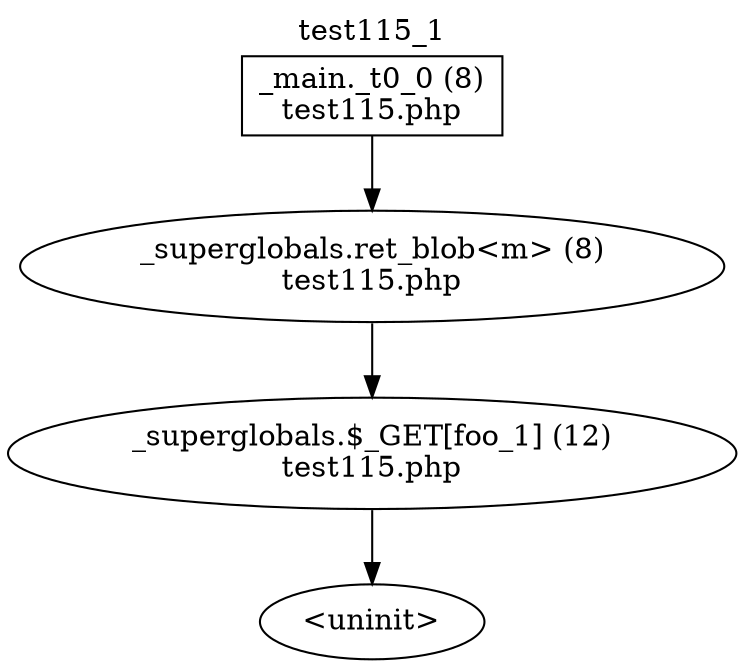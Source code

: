 digraph cfg {
  label="test115_1";
  labelloc=t;
  n1 [shape=box, label="_main._t0_0 (8)\ntest115.php"];
  n2 [shape=ellipse, label="_superglobals.ret_blob<m> (8)\ntest115.php"];
  n3 [shape=ellipse, label="_superglobals.$_GET[foo_1] (12)\ntest115.php"];
  n4 [shape=ellipse, label="<uninit>"];
  n1 -> n2;
  n2 -> n3;
  n3 -> n4;
}
